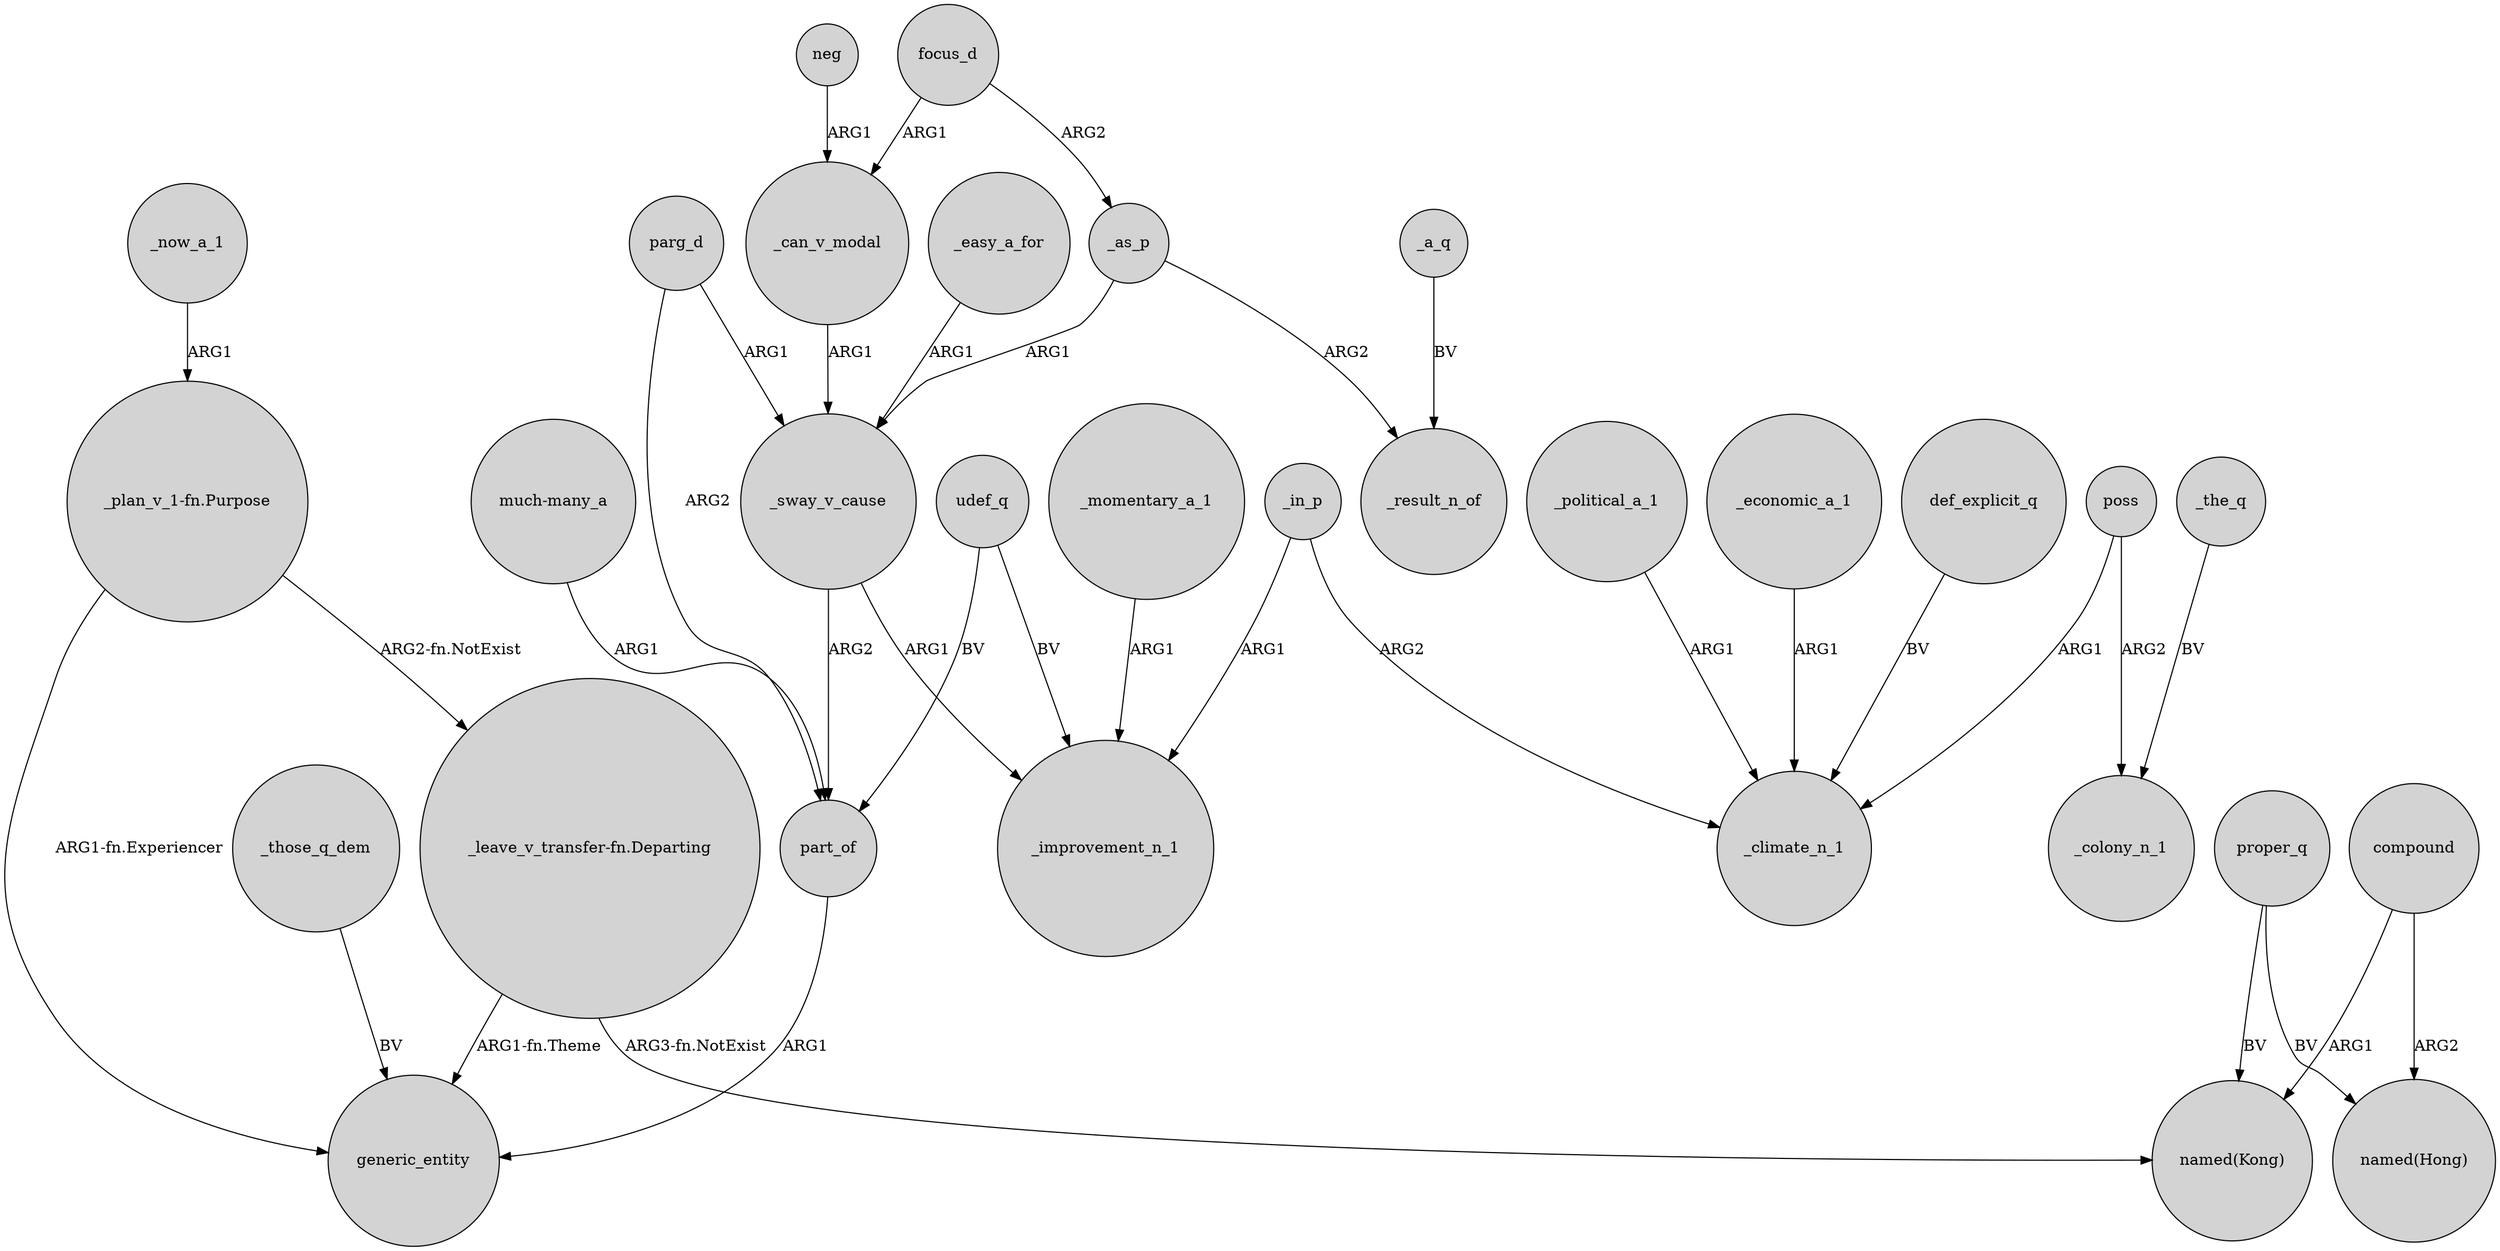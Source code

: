 digraph {
	node [shape=circle style=filled]
	"_leave_v_transfer-fn.Departing" -> generic_entity [label="ARG1-fn.Theme"]
	udef_q -> part_of [label=BV]
	_momentary_a_1 -> _improvement_n_1 [label=ARG1]
	"much-many_a" -> part_of [label=ARG1]
	poss -> _climate_n_1 [label=ARG1]
	focus_d -> _as_p [label=ARG2]
	compound -> "named(Hong)" [label=ARG2]
	_a_q -> _result_n_of [label=BV]
	_easy_a_for -> _sway_v_cause [label=ARG1]
	_now_a_1 -> "_plan_v_1-fn.Purpose" [label=ARG1]
	_as_p -> _sway_v_cause [label=ARG1]
	_political_a_1 -> _climate_n_1 [label=ARG1]
	part_of -> generic_entity [label=ARG1]
	proper_q -> "named(Hong)" [label=BV]
	_economic_a_1 -> _climate_n_1 [label=ARG1]
	"_plan_v_1-fn.Purpose" -> generic_entity [label="ARG1-fn.Experiencer"]
	"_leave_v_transfer-fn.Departing" -> "named(Kong)" [label="ARG3-fn.NotExist"]
	parg_d -> _sway_v_cause [label=ARG1]
	_as_p -> _result_n_of [label=ARG2]
	_sway_v_cause -> _improvement_n_1 [label=ARG1]
	"_plan_v_1-fn.Purpose" -> "_leave_v_transfer-fn.Departing" [label="ARG2-fn.NotExist"]
	proper_q -> "named(Kong)" [label=BV]
	_sway_v_cause -> part_of [label=ARG2]
	def_explicit_q -> _climate_n_1 [label=BV]
	_in_p -> _climate_n_1 [label=ARG2]
	neg -> _can_v_modal [label=ARG1]
	_in_p -> _improvement_n_1 [label=ARG1]
	_the_q -> _colony_n_1 [label=BV]
	udef_q -> _improvement_n_1 [label=BV]
	focus_d -> _can_v_modal [label=ARG1]
	parg_d -> part_of [label=ARG2]
	_can_v_modal -> _sway_v_cause [label=ARG1]
	_those_q_dem -> generic_entity [label=BV]
	compound -> "named(Kong)" [label=ARG1]
	poss -> _colony_n_1 [label=ARG2]
}
